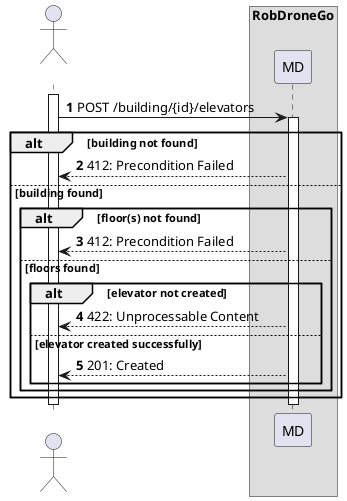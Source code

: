 @startuml
autonumber

actor " " as actor
box "RobDroneGo"
participant "MD" as mdr

activate actor
    actor -> mdr: POST /building/{id}/elevators
    activate mdr

    alt building not found
        mdr --> actor : 412: Precondition Failed
    else building found
        alt floor(s) not found
            mdr --> actor : 412: Precondition Failed
        else floors found
            alt elevator not created
                mdr --> actor : 422: Unprocessable Content
            else elevator created successfully
                mdr --> actor : 201: Created
            end
        end
    end

    deactivate mdr
deactivate actor


@enduml

